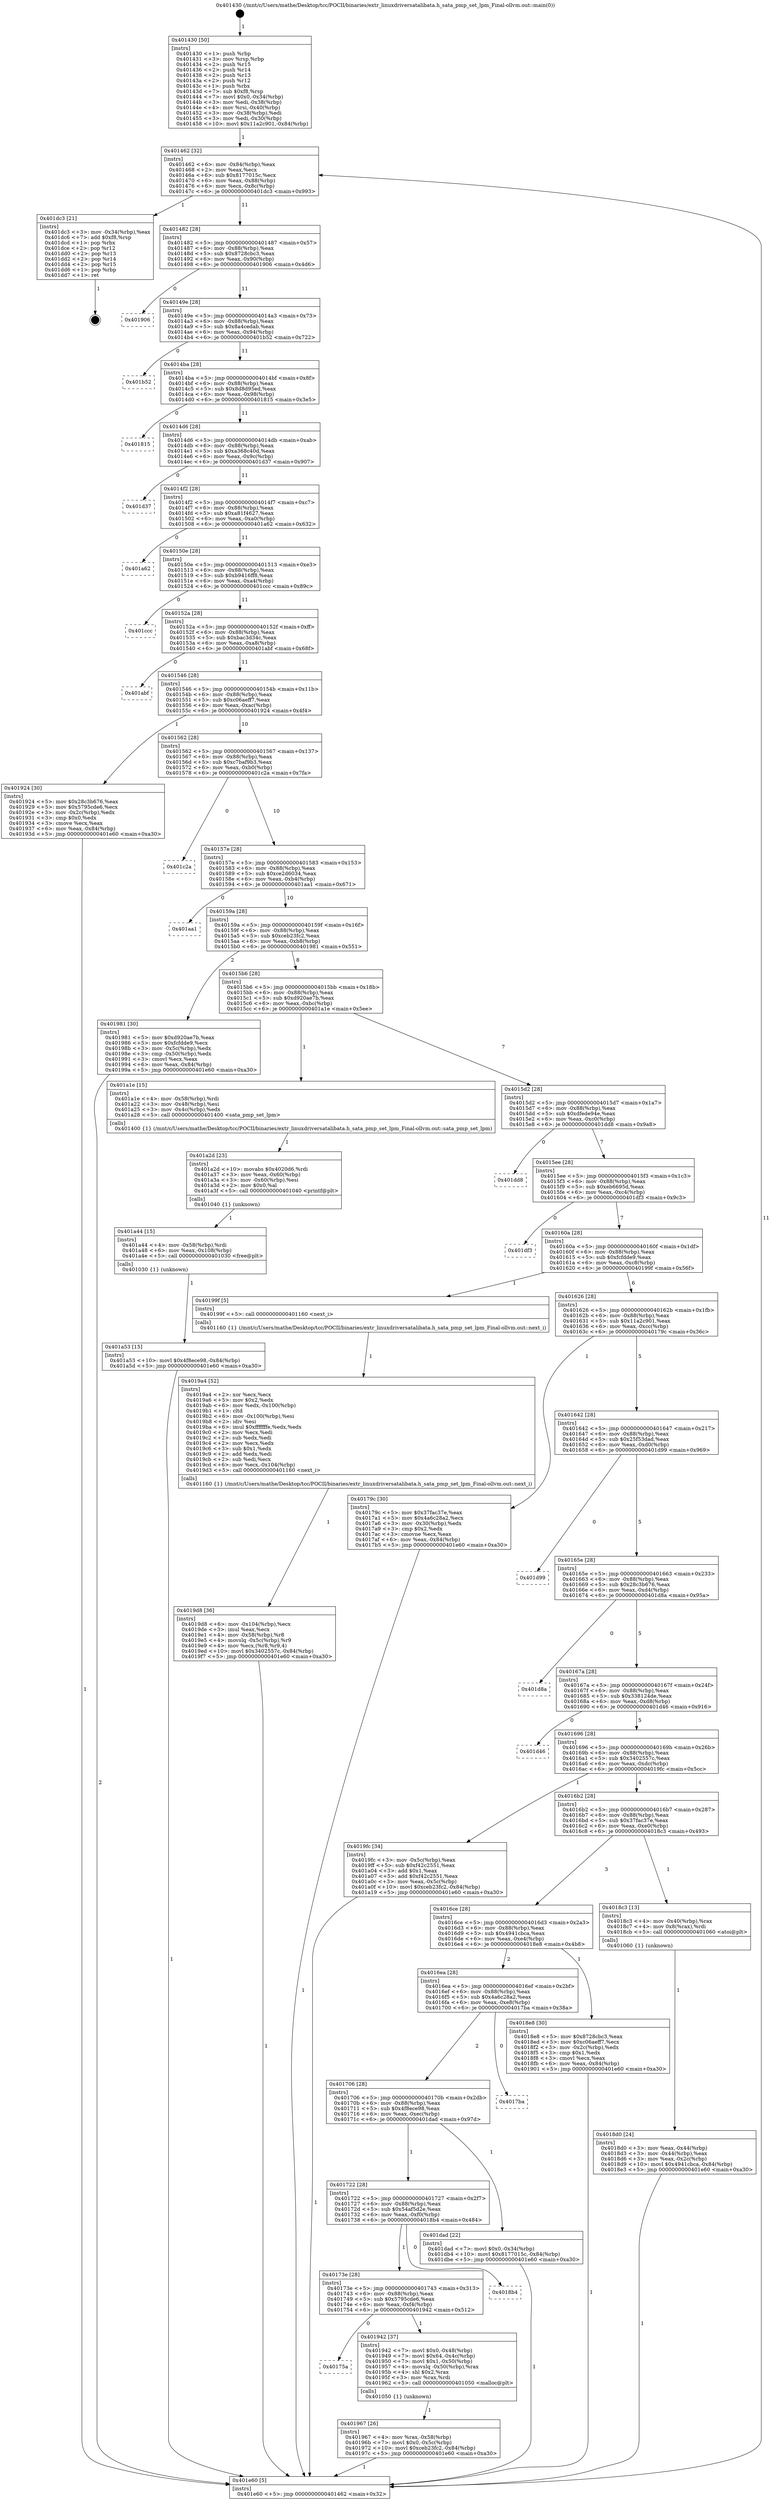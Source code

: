 digraph "0x401430" {
  label = "0x401430 (/mnt/c/Users/mathe/Desktop/tcc/POCII/binaries/extr_linuxdriversatalibata.h_sata_pmp_set_lpm_Final-ollvm.out::main(0))"
  labelloc = "t"
  node[shape=record]

  Entry [label="",width=0.3,height=0.3,shape=circle,fillcolor=black,style=filled]
  "0x401462" [label="{
     0x401462 [32]\l
     | [instrs]\l
     &nbsp;&nbsp;0x401462 \<+6\>: mov -0x84(%rbp),%eax\l
     &nbsp;&nbsp;0x401468 \<+2\>: mov %eax,%ecx\l
     &nbsp;&nbsp;0x40146a \<+6\>: sub $0x8177015c,%ecx\l
     &nbsp;&nbsp;0x401470 \<+6\>: mov %eax,-0x88(%rbp)\l
     &nbsp;&nbsp;0x401476 \<+6\>: mov %ecx,-0x8c(%rbp)\l
     &nbsp;&nbsp;0x40147c \<+6\>: je 0000000000401dc3 \<main+0x993\>\l
  }"]
  "0x401dc3" [label="{
     0x401dc3 [21]\l
     | [instrs]\l
     &nbsp;&nbsp;0x401dc3 \<+3\>: mov -0x34(%rbp),%eax\l
     &nbsp;&nbsp;0x401dc6 \<+7\>: add $0xf8,%rsp\l
     &nbsp;&nbsp;0x401dcd \<+1\>: pop %rbx\l
     &nbsp;&nbsp;0x401dce \<+2\>: pop %r12\l
     &nbsp;&nbsp;0x401dd0 \<+2\>: pop %r13\l
     &nbsp;&nbsp;0x401dd2 \<+2\>: pop %r14\l
     &nbsp;&nbsp;0x401dd4 \<+2\>: pop %r15\l
     &nbsp;&nbsp;0x401dd6 \<+1\>: pop %rbp\l
     &nbsp;&nbsp;0x401dd7 \<+1\>: ret\l
  }"]
  "0x401482" [label="{
     0x401482 [28]\l
     | [instrs]\l
     &nbsp;&nbsp;0x401482 \<+5\>: jmp 0000000000401487 \<main+0x57\>\l
     &nbsp;&nbsp;0x401487 \<+6\>: mov -0x88(%rbp),%eax\l
     &nbsp;&nbsp;0x40148d \<+5\>: sub $0x8728cbc3,%eax\l
     &nbsp;&nbsp;0x401492 \<+6\>: mov %eax,-0x90(%rbp)\l
     &nbsp;&nbsp;0x401498 \<+6\>: je 0000000000401906 \<main+0x4d6\>\l
  }"]
  Exit [label="",width=0.3,height=0.3,shape=circle,fillcolor=black,style=filled,peripheries=2]
  "0x401906" [label="{
     0x401906\l
  }", style=dashed]
  "0x40149e" [label="{
     0x40149e [28]\l
     | [instrs]\l
     &nbsp;&nbsp;0x40149e \<+5\>: jmp 00000000004014a3 \<main+0x73\>\l
     &nbsp;&nbsp;0x4014a3 \<+6\>: mov -0x88(%rbp),%eax\l
     &nbsp;&nbsp;0x4014a9 \<+5\>: sub $0x8a4cedab,%eax\l
     &nbsp;&nbsp;0x4014ae \<+6\>: mov %eax,-0x94(%rbp)\l
     &nbsp;&nbsp;0x4014b4 \<+6\>: je 0000000000401b52 \<main+0x722\>\l
  }"]
  "0x401a53" [label="{
     0x401a53 [15]\l
     | [instrs]\l
     &nbsp;&nbsp;0x401a53 \<+10\>: movl $0x4f8ece98,-0x84(%rbp)\l
     &nbsp;&nbsp;0x401a5d \<+5\>: jmp 0000000000401e60 \<main+0xa30\>\l
  }"]
  "0x401b52" [label="{
     0x401b52\l
  }", style=dashed]
  "0x4014ba" [label="{
     0x4014ba [28]\l
     | [instrs]\l
     &nbsp;&nbsp;0x4014ba \<+5\>: jmp 00000000004014bf \<main+0x8f\>\l
     &nbsp;&nbsp;0x4014bf \<+6\>: mov -0x88(%rbp),%eax\l
     &nbsp;&nbsp;0x4014c5 \<+5\>: sub $0x8d8d95ed,%eax\l
     &nbsp;&nbsp;0x4014ca \<+6\>: mov %eax,-0x98(%rbp)\l
     &nbsp;&nbsp;0x4014d0 \<+6\>: je 0000000000401815 \<main+0x3e5\>\l
  }"]
  "0x401a44" [label="{
     0x401a44 [15]\l
     | [instrs]\l
     &nbsp;&nbsp;0x401a44 \<+4\>: mov -0x58(%rbp),%rdi\l
     &nbsp;&nbsp;0x401a48 \<+6\>: mov %eax,-0x108(%rbp)\l
     &nbsp;&nbsp;0x401a4e \<+5\>: call 0000000000401030 \<free@plt\>\l
     | [calls]\l
     &nbsp;&nbsp;0x401030 \{1\} (unknown)\l
  }"]
  "0x401815" [label="{
     0x401815\l
  }", style=dashed]
  "0x4014d6" [label="{
     0x4014d6 [28]\l
     | [instrs]\l
     &nbsp;&nbsp;0x4014d6 \<+5\>: jmp 00000000004014db \<main+0xab\>\l
     &nbsp;&nbsp;0x4014db \<+6\>: mov -0x88(%rbp),%eax\l
     &nbsp;&nbsp;0x4014e1 \<+5\>: sub $0xa368c40d,%eax\l
     &nbsp;&nbsp;0x4014e6 \<+6\>: mov %eax,-0x9c(%rbp)\l
     &nbsp;&nbsp;0x4014ec \<+6\>: je 0000000000401d37 \<main+0x907\>\l
  }"]
  "0x401a2d" [label="{
     0x401a2d [23]\l
     | [instrs]\l
     &nbsp;&nbsp;0x401a2d \<+10\>: movabs $0x4020d6,%rdi\l
     &nbsp;&nbsp;0x401a37 \<+3\>: mov %eax,-0x60(%rbp)\l
     &nbsp;&nbsp;0x401a3a \<+3\>: mov -0x60(%rbp),%esi\l
     &nbsp;&nbsp;0x401a3d \<+2\>: mov $0x0,%al\l
     &nbsp;&nbsp;0x401a3f \<+5\>: call 0000000000401040 \<printf@plt\>\l
     | [calls]\l
     &nbsp;&nbsp;0x401040 \{1\} (unknown)\l
  }"]
  "0x401d37" [label="{
     0x401d37\l
  }", style=dashed]
  "0x4014f2" [label="{
     0x4014f2 [28]\l
     | [instrs]\l
     &nbsp;&nbsp;0x4014f2 \<+5\>: jmp 00000000004014f7 \<main+0xc7\>\l
     &nbsp;&nbsp;0x4014f7 \<+6\>: mov -0x88(%rbp),%eax\l
     &nbsp;&nbsp;0x4014fd \<+5\>: sub $0xa81f4627,%eax\l
     &nbsp;&nbsp;0x401502 \<+6\>: mov %eax,-0xa0(%rbp)\l
     &nbsp;&nbsp;0x401508 \<+6\>: je 0000000000401a62 \<main+0x632\>\l
  }"]
  "0x4019d8" [label="{
     0x4019d8 [36]\l
     | [instrs]\l
     &nbsp;&nbsp;0x4019d8 \<+6\>: mov -0x104(%rbp),%ecx\l
     &nbsp;&nbsp;0x4019de \<+3\>: imul %eax,%ecx\l
     &nbsp;&nbsp;0x4019e1 \<+4\>: mov -0x58(%rbp),%r8\l
     &nbsp;&nbsp;0x4019e5 \<+4\>: movslq -0x5c(%rbp),%r9\l
     &nbsp;&nbsp;0x4019e9 \<+4\>: mov %ecx,(%r8,%r9,4)\l
     &nbsp;&nbsp;0x4019ed \<+10\>: movl $0x3402557c,-0x84(%rbp)\l
     &nbsp;&nbsp;0x4019f7 \<+5\>: jmp 0000000000401e60 \<main+0xa30\>\l
  }"]
  "0x401a62" [label="{
     0x401a62\l
  }", style=dashed]
  "0x40150e" [label="{
     0x40150e [28]\l
     | [instrs]\l
     &nbsp;&nbsp;0x40150e \<+5\>: jmp 0000000000401513 \<main+0xe3\>\l
     &nbsp;&nbsp;0x401513 \<+6\>: mov -0x88(%rbp),%eax\l
     &nbsp;&nbsp;0x401519 \<+5\>: sub $0xb9416ff8,%eax\l
     &nbsp;&nbsp;0x40151e \<+6\>: mov %eax,-0xa4(%rbp)\l
     &nbsp;&nbsp;0x401524 \<+6\>: je 0000000000401ccc \<main+0x89c\>\l
  }"]
  "0x4019a4" [label="{
     0x4019a4 [52]\l
     | [instrs]\l
     &nbsp;&nbsp;0x4019a4 \<+2\>: xor %ecx,%ecx\l
     &nbsp;&nbsp;0x4019a6 \<+5\>: mov $0x2,%edx\l
     &nbsp;&nbsp;0x4019ab \<+6\>: mov %edx,-0x100(%rbp)\l
     &nbsp;&nbsp;0x4019b1 \<+1\>: cltd\l
     &nbsp;&nbsp;0x4019b2 \<+6\>: mov -0x100(%rbp),%esi\l
     &nbsp;&nbsp;0x4019b8 \<+2\>: idiv %esi\l
     &nbsp;&nbsp;0x4019ba \<+6\>: imul $0xfffffffe,%edx,%edx\l
     &nbsp;&nbsp;0x4019c0 \<+2\>: mov %ecx,%edi\l
     &nbsp;&nbsp;0x4019c2 \<+2\>: sub %edx,%edi\l
     &nbsp;&nbsp;0x4019c4 \<+2\>: mov %ecx,%edx\l
     &nbsp;&nbsp;0x4019c6 \<+3\>: sub $0x1,%edx\l
     &nbsp;&nbsp;0x4019c9 \<+2\>: add %edx,%edi\l
     &nbsp;&nbsp;0x4019cb \<+2\>: sub %edi,%ecx\l
     &nbsp;&nbsp;0x4019cd \<+6\>: mov %ecx,-0x104(%rbp)\l
     &nbsp;&nbsp;0x4019d3 \<+5\>: call 0000000000401160 \<next_i\>\l
     | [calls]\l
     &nbsp;&nbsp;0x401160 \{1\} (/mnt/c/Users/mathe/Desktop/tcc/POCII/binaries/extr_linuxdriversatalibata.h_sata_pmp_set_lpm_Final-ollvm.out::next_i)\l
  }"]
  "0x401ccc" [label="{
     0x401ccc\l
  }", style=dashed]
  "0x40152a" [label="{
     0x40152a [28]\l
     | [instrs]\l
     &nbsp;&nbsp;0x40152a \<+5\>: jmp 000000000040152f \<main+0xff\>\l
     &nbsp;&nbsp;0x40152f \<+6\>: mov -0x88(%rbp),%eax\l
     &nbsp;&nbsp;0x401535 \<+5\>: sub $0xbac3d34c,%eax\l
     &nbsp;&nbsp;0x40153a \<+6\>: mov %eax,-0xa8(%rbp)\l
     &nbsp;&nbsp;0x401540 \<+6\>: je 0000000000401abf \<main+0x68f\>\l
  }"]
  "0x401967" [label="{
     0x401967 [26]\l
     | [instrs]\l
     &nbsp;&nbsp;0x401967 \<+4\>: mov %rax,-0x58(%rbp)\l
     &nbsp;&nbsp;0x40196b \<+7\>: movl $0x0,-0x5c(%rbp)\l
     &nbsp;&nbsp;0x401972 \<+10\>: movl $0xceb23fc2,-0x84(%rbp)\l
     &nbsp;&nbsp;0x40197c \<+5\>: jmp 0000000000401e60 \<main+0xa30\>\l
  }"]
  "0x401abf" [label="{
     0x401abf\l
  }", style=dashed]
  "0x401546" [label="{
     0x401546 [28]\l
     | [instrs]\l
     &nbsp;&nbsp;0x401546 \<+5\>: jmp 000000000040154b \<main+0x11b\>\l
     &nbsp;&nbsp;0x40154b \<+6\>: mov -0x88(%rbp),%eax\l
     &nbsp;&nbsp;0x401551 \<+5\>: sub $0xc06aeff7,%eax\l
     &nbsp;&nbsp;0x401556 \<+6\>: mov %eax,-0xac(%rbp)\l
     &nbsp;&nbsp;0x40155c \<+6\>: je 0000000000401924 \<main+0x4f4\>\l
  }"]
  "0x40175a" [label="{
     0x40175a\l
  }", style=dashed]
  "0x401924" [label="{
     0x401924 [30]\l
     | [instrs]\l
     &nbsp;&nbsp;0x401924 \<+5\>: mov $0x28c3b676,%eax\l
     &nbsp;&nbsp;0x401929 \<+5\>: mov $0x5795cde6,%ecx\l
     &nbsp;&nbsp;0x40192e \<+3\>: mov -0x2c(%rbp),%edx\l
     &nbsp;&nbsp;0x401931 \<+3\>: cmp $0x0,%edx\l
     &nbsp;&nbsp;0x401934 \<+3\>: cmove %ecx,%eax\l
     &nbsp;&nbsp;0x401937 \<+6\>: mov %eax,-0x84(%rbp)\l
     &nbsp;&nbsp;0x40193d \<+5\>: jmp 0000000000401e60 \<main+0xa30\>\l
  }"]
  "0x401562" [label="{
     0x401562 [28]\l
     | [instrs]\l
     &nbsp;&nbsp;0x401562 \<+5\>: jmp 0000000000401567 \<main+0x137\>\l
     &nbsp;&nbsp;0x401567 \<+6\>: mov -0x88(%rbp),%eax\l
     &nbsp;&nbsp;0x40156d \<+5\>: sub $0xc7baf9b3,%eax\l
     &nbsp;&nbsp;0x401572 \<+6\>: mov %eax,-0xb0(%rbp)\l
     &nbsp;&nbsp;0x401578 \<+6\>: je 0000000000401c2a \<main+0x7fa\>\l
  }"]
  "0x401942" [label="{
     0x401942 [37]\l
     | [instrs]\l
     &nbsp;&nbsp;0x401942 \<+7\>: movl $0x0,-0x48(%rbp)\l
     &nbsp;&nbsp;0x401949 \<+7\>: movl $0x64,-0x4c(%rbp)\l
     &nbsp;&nbsp;0x401950 \<+7\>: movl $0x1,-0x50(%rbp)\l
     &nbsp;&nbsp;0x401957 \<+4\>: movslq -0x50(%rbp),%rax\l
     &nbsp;&nbsp;0x40195b \<+4\>: shl $0x2,%rax\l
     &nbsp;&nbsp;0x40195f \<+3\>: mov %rax,%rdi\l
     &nbsp;&nbsp;0x401962 \<+5\>: call 0000000000401050 \<malloc@plt\>\l
     | [calls]\l
     &nbsp;&nbsp;0x401050 \{1\} (unknown)\l
  }"]
  "0x401c2a" [label="{
     0x401c2a\l
  }", style=dashed]
  "0x40157e" [label="{
     0x40157e [28]\l
     | [instrs]\l
     &nbsp;&nbsp;0x40157e \<+5\>: jmp 0000000000401583 \<main+0x153\>\l
     &nbsp;&nbsp;0x401583 \<+6\>: mov -0x88(%rbp),%eax\l
     &nbsp;&nbsp;0x401589 \<+5\>: sub $0xce2d6034,%eax\l
     &nbsp;&nbsp;0x40158e \<+6\>: mov %eax,-0xb4(%rbp)\l
     &nbsp;&nbsp;0x401594 \<+6\>: je 0000000000401aa1 \<main+0x671\>\l
  }"]
  "0x40173e" [label="{
     0x40173e [28]\l
     | [instrs]\l
     &nbsp;&nbsp;0x40173e \<+5\>: jmp 0000000000401743 \<main+0x313\>\l
     &nbsp;&nbsp;0x401743 \<+6\>: mov -0x88(%rbp),%eax\l
     &nbsp;&nbsp;0x401749 \<+5\>: sub $0x5795cde6,%eax\l
     &nbsp;&nbsp;0x40174e \<+6\>: mov %eax,-0xf4(%rbp)\l
     &nbsp;&nbsp;0x401754 \<+6\>: je 0000000000401942 \<main+0x512\>\l
  }"]
  "0x401aa1" [label="{
     0x401aa1\l
  }", style=dashed]
  "0x40159a" [label="{
     0x40159a [28]\l
     | [instrs]\l
     &nbsp;&nbsp;0x40159a \<+5\>: jmp 000000000040159f \<main+0x16f\>\l
     &nbsp;&nbsp;0x40159f \<+6\>: mov -0x88(%rbp),%eax\l
     &nbsp;&nbsp;0x4015a5 \<+5\>: sub $0xceb23fc2,%eax\l
     &nbsp;&nbsp;0x4015aa \<+6\>: mov %eax,-0xb8(%rbp)\l
     &nbsp;&nbsp;0x4015b0 \<+6\>: je 0000000000401981 \<main+0x551\>\l
  }"]
  "0x4018b4" [label="{
     0x4018b4\l
  }", style=dashed]
  "0x401981" [label="{
     0x401981 [30]\l
     | [instrs]\l
     &nbsp;&nbsp;0x401981 \<+5\>: mov $0xd920ae7b,%eax\l
     &nbsp;&nbsp;0x401986 \<+5\>: mov $0xfcfdde9,%ecx\l
     &nbsp;&nbsp;0x40198b \<+3\>: mov -0x5c(%rbp),%edx\l
     &nbsp;&nbsp;0x40198e \<+3\>: cmp -0x50(%rbp),%edx\l
     &nbsp;&nbsp;0x401991 \<+3\>: cmovl %ecx,%eax\l
     &nbsp;&nbsp;0x401994 \<+6\>: mov %eax,-0x84(%rbp)\l
     &nbsp;&nbsp;0x40199a \<+5\>: jmp 0000000000401e60 \<main+0xa30\>\l
  }"]
  "0x4015b6" [label="{
     0x4015b6 [28]\l
     | [instrs]\l
     &nbsp;&nbsp;0x4015b6 \<+5\>: jmp 00000000004015bb \<main+0x18b\>\l
     &nbsp;&nbsp;0x4015bb \<+6\>: mov -0x88(%rbp),%eax\l
     &nbsp;&nbsp;0x4015c1 \<+5\>: sub $0xd920ae7b,%eax\l
     &nbsp;&nbsp;0x4015c6 \<+6\>: mov %eax,-0xbc(%rbp)\l
     &nbsp;&nbsp;0x4015cc \<+6\>: je 0000000000401a1e \<main+0x5ee\>\l
  }"]
  "0x401722" [label="{
     0x401722 [28]\l
     | [instrs]\l
     &nbsp;&nbsp;0x401722 \<+5\>: jmp 0000000000401727 \<main+0x2f7\>\l
     &nbsp;&nbsp;0x401727 \<+6\>: mov -0x88(%rbp),%eax\l
     &nbsp;&nbsp;0x40172d \<+5\>: sub $0x54af5d2e,%eax\l
     &nbsp;&nbsp;0x401732 \<+6\>: mov %eax,-0xf0(%rbp)\l
     &nbsp;&nbsp;0x401738 \<+6\>: je 00000000004018b4 \<main+0x484\>\l
  }"]
  "0x401a1e" [label="{
     0x401a1e [15]\l
     | [instrs]\l
     &nbsp;&nbsp;0x401a1e \<+4\>: mov -0x58(%rbp),%rdi\l
     &nbsp;&nbsp;0x401a22 \<+3\>: mov -0x48(%rbp),%esi\l
     &nbsp;&nbsp;0x401a25 \<+3\>: mov -0x4c(%rbp),%edx\l
     &nbsp;&nbsp;0x401a28 \<+5\>: call 0000000000401400 \<sata_pmp_set_lpm\>\l
     | [calls]\l
     &nbsp;&nbsp;0x401400 \{1\} (/mnt/c/Users/mathe/Desktop/tcc/POCII/binaries/extr_linuxdriversatalibata.h_sata_pmp_set_lpm_Final-ollvm.out::sata_pmp_set_lpm)\l
  }"]
  "0x4015d2" [label="{
     0x4015d2 [28]\l
     | [instrs]\l
     &nbsp;&nbsp;0x4015d2 \<+5\>: jmp 00000000004015d7 \<main+0x1a7\>\l
     &nbsp;&nbsp;0x4015d7 \<+6\>: mov -0x88(%rbp),%eax\l
     &nbsp;&nbsp;0x4015dd \<+5\>: sub $0xdfede94e,%eax\l
     &nbsp;&nbsp;0x4015e2 \<+6\>: mov %eax,-0xc0(%rbp)\l
     &nbsp;&nbsp;0x4015e8 \<+6\>: je 0000000000401dd8 \<main+0x9a8\>\l
  }"]
  "0x401dad" [label="{
     0x401dad [22]\l
     | [instrs]\l
     &nbsp;&nbsp;0x401dad \<+7\>: movl $0x0,-0x34(%rbp)\l
     &nbsp;&nbsp;0x401db4 \<+10\>: movl $0x8177015c,-0x84(%rbp)\l
     &nbsp;&nbsp;0x401dbe \<+5\>: jmp 0000000000401e60 \<main+0xa30\>\l
  }"]
  "0x401dd8" [label="{
     0x401dd8\l
  }", style=dashed]
  "0x4015ee" [label="{
     0x4015ee [28]\l
     | [instrs]\l
     &nbsp;&nbsp;0x4015ee \<+5\>: jmp 00000000004015f3 \<main+0x1c3\>\l
     &nbsp;&nbsp;0x4015f3 \<+6\>: mov -0x88(%rbp),%eax\l
     &nbsp;&nbsp;0x4015f9 \<+5\>: sub $0xeb6695d,%eax\l
     &nbsp;&nbsp;0x4015fe \<+6\>: mov %eax,-0xc4(%rbp)\l
     &nbsp;&nbsp;0x401604 \<+6\>: je 0000000000401df3 \<main+0x9c3\>\l
  }"]
  "0x401706" [label="{
     0x401706 [28]\l
     | [instrs]\l
     &nbsp;&nbsp;0x401706 \<+5\>: jmp 000000000040170b \<main+0x2db\>\l
     &nbsp;&nbsp;0x40170b \<+6\>: mov -0x88(%rbp),%eax\l
     &nbsp;&nbsp;0x401711 \<+5\>: sub $0x4f8ece98,%eax\l
     &nbsp;&nbsp;0x401716 \<+6\>: mov %eax,-0xec(%rbp)\l
     &nbsp;&nbsp;0x40171c \<+6\>: je 0000000000401dad \<main+0x97d\>\l
  }"]
  "0x401df3" [label="{
     0x401df3\l
  }", style=dashed]
  "0x40160a" [label="{
     0x40160a [28]\l
     | [instrs]\l
     &nbsp;&nbsp;0x40160a \<+5\>: jmp 000000000040160f \<main+0x1df\>\l
     &nbsp;&nbsp;0x40160f \<+6\>: mov -0x88(%rbp),%eax\l
     &nbsp;&nbsp;0x401615 \<+5\>: sub $0xfcfdde9,%eax\l
     &nbsp;&nbsp;0x40161a \<+6\>: mov %eax,-0xc8(%rbp)\l
     &nbsp;&nbsp;0x401620 \<+6\>: je 000000000040199f \<main+0x56f\>\l
  }"]
  "0x4017ba" [label="{
     0x4017ba\l
  }", style=dashed]
  "0x40199f" [label="{
     0x40199f [5]\l
     | [instrs]\l
     &nbsp;&nbsp;0x40199f \<+5\>: call 0000000000401160 \<next_i\>\l
     | [calls]\l
     &nbsp;&nbsp;0x401160 \{1\} (/mnt/c/Users/mathe/Desktop/tcc/POCII/binaries/extr_linuxdriversatalibata.h_sata_pmp_set_lpm_Final-ollvm.out::next_i)\l
  }"]
  "0x401626" [label="{
     0x401626 [28]\l
     | [instrs]\l
     &nbsp;&nbsp;0x401626 \<+5\>: jmp 000000000040162b \<main+0x1fb\>\l
     &nbsp;&nbsp;0x40162b \<+6\>: mov -0x88(%rbp),%eax\l
     &nbsp;&nbsp;0x401631 \<+5\>: sub $0x11a2c901,%eax\l
     &nbsp;&nbsp;0x401636 \<+6\>: mov %eax,-0xcc(%rbp)\l
     &nbsp;&nbsp;0x40163c \<+6\>: je 000000000040179c \<main+0x36c\>\l
  }"]
  "0x4016ea" [label="{
     0x4016ea [28]\l
     | [instrs]\l
     &nbsp;&nbsp;0x4016ea \<+5\>: jmp 00000000004016ef \<main+0x2bf\>\l
     &nbsp;&nbsp;0x4016ef \<+6\>: mov -0x88(%rbp),%eax\l
     &nbsp;&nbsp;0x4016f5 \<+5\>: sub $0x4a6c28a2,%eax\l
     &nbsp;&nbsp;0x4016fa \<+6\>: mov %eax,-0xe8(%rbp)\l
     &nbsp;&nbsp;0x401700 \<+6\>: je 00000000004017ba \<main+0x38a\>\l
  }"]
  "0x40179c" [label="{
     0x40179c [30]\l
     | [instrs]\l
     &nbsp;&nbsp;0x40179c \<+5\>: mov $0x37fac37e,%eax\l
     &nbsp;&nbsp;0x4017a1 \<+5\>: mov $0x4a6c28a2,%ecx\l
     &nbsp;&nbsp;0x4017a6 \<+3\>: mov -0x30(%rbp),%edx\l
     &nbsp;&nbsp;0x4017a9 \<+3\>: cmp $0x2,%edx\l
     &nbsp;&nbsp;0x4017ac \<+3\>: cmovne %ecx,%eax\l
     &nbsp;&nbsp;0x4017af \<+6\>: mov %eax,-0x84(%rbp)\l
     &nbsp;&nbsp;0x4017b5 \<+5\>: jmp 0000000000401e60 \<main+0xa30\>\l
  }"]
  "0x401642" [label="{
     0x401642 [28]\l
     | [instrs]\l
     &nbsp;&nbsp;0x401642 \<+5\>: jmp 0000000000401647 \<main+0x217\>\l
     &nbsp;&nbsp;0x401647 \<+6\>: mov -0x88(%rbp),%eax\l
     &nbsp;&nbsp;0x40164d \<+5\>: sub $0x25f53dad,%eax\l
     &nbsp;&nbsp;0x401652 \<+6\>: mov %eax,-0xd0(%rbp)\l
     &nbsp;&nbsp;0x401658 \<+6\>: je 0000000000401d99 \<main+0x969\>\l
  }"]
  "0x401e60" [label="{
     0x401e60 [5]\l
     | [instrs]\l
     &nbsp;&nbsp;0x401e60 \<+5\>: jmp 0000000000401462 \<main+0x32\>\l
  }"]
  "0x401430" [label="{
     0x401430 [50]\l
     | [instrs]\l
     &nbsp;&nbsp;0x401430 \<+1\>: push %rbp\l
     &nbsp;&nbsp;0x401431 \<+3\>: mov %rsp,%rbp\l
     &nbsp;&nbsp;0x401434 \<+2\>: push %r15\l
     &nbsp;&nbsp;0x401436 \<+2\>: push %r14\l
     &nbsp;&nbsp;0x401438 \<+2\>: push %r13\l
     &nbsp;&nbsp;0x40143a \<+2\>: push %r12\l
     &nbsp;&nbsp;0x40143c \<+1\>: push %rbx\l
     &nbsp;&nbsp;0x40143d \<+7\>: sub $0xf8,%rsp\l
     &nbsp;&nbsp;0x401444 \<+7\>: movl $0x0,-0x34(%rbp)\l
     &nbsp;&nbsp;0x40144b \<+3\>: mov %edi,-0x38(%rbp)\l
     &nbsp;&nbsp;0x40144e \<+4\>: mov %rsi,-0x40(%rbp)\l
     &nbsp;&nbsp;0x401452 \<+3\>: mov -0x38(%rbp),%edi\l
     &nbsp;&nbsp;0x401455 \<+3\>: mov %edi,-0x30(%rbp)\l
     &nbsp;&nbsp;0x401458 \<+10\>: movl $0x11a2c901,-0x84(%rbp)\l
  }"]
  "0x4018e8" [label="{
     0x4018e8 [30]\l
     | [instrs]\l
     &nbsp;&nbsp;0x4018e8 \<+5\>: mov $0x8728cbc3,%eax\l
     &nbsp;&nbsp;0x4018ed \<+5\>: mov $0xc06aeff7,%ecx\l
     &nbsp;&nbsp;0x4018f2 \<+3\>: mov -0x2c(%rbp),%edx\l
     &nbsp;&nbsp;0x4018f5 \<+3\>: cmp $0x1,%edx\l
     &nbsp;&nbsp;0x4018f8 \<+3\>: cmovl %ecx,%eax\l
     &nbsp;&nbsp;0x4018fb \<+6\>: mov %eax,-0x84(%rbp)\l
     &nbsp;&nbsp;0x401901 \<+5\>: jmp 0000000000401e60 \<main+0xa30\>\l
  }"]
  "0x401d99" [label="{
     0x401d99\l
  }", style=dashed]
  "0x40165e" [label="{
     0x40165e [28]\l
     | [instrs]\l
     &nbsp;&nbsp;0x40165e \<+5\>: jmp 0000000000401663 \<main+0x233\>\l
     &nbsp;&nbsp;0x401663 \<+6\>: mov -0x88(%rbp),%eax\l
     &nbsp;&nbsp;0x401669 \<+5\>: sub $0x28c3b676,%eax\l
     &nbsp;&nbsp;0x40166e \<+6\>: mov %eax,-0xd4(%rbp)\l
     &nbsp;&nbsp;0x401674 \<+6\>: je 0000000000401d8a \<main+0x95a\>\l
  }"]
  "0x4018d0" [label="{
     0x4018d0 [24]\l
     | [instrs]\l
     &nbsp;&nbsp;0x4018d0 \<+3\>: mov %eax,-0x44(%rbp)\l
     &nbsp;&nbsp;0x4018d3 \<+3\>: mov -0x44(%rbp),%eax\l
     &nbsp;&nbsp;0x4018d6 \<+3\>: mov %eax,-0x2c(%rbp)\l
     &nbsp;&nbsp;0x4018d9 \<+10\>: movl $0x4941cbca,-0x84(%rbp)\l
     &nbsp;&nbsp;0x4018e3 \<+5\>: jmp 0000000000401e60 \<main+0xa30\>\l
  }"]
  "0x401d8a" [label="{
     0x401d8a\l
  }", style=dashed]
  "0x40167a" [label="{
     0x40167a [28]\l
     | [instrs]\l
     &nbsp;&nbsp;0x40167a \<+5\>: jmp 000000000040167f \<main+0x24f\>\l
     &nbsp;&nbsp;0x40167f \<+6\>: mov -0x88(%rbp),%eax\l
     &nbsp;&nbsp;0x401685 \<+5\>: sub $0x338124de,%eax\l
     &nbsp;&nbsp;0x40168a \<+6\>: mov %eax,-0xd8(%rbp)\l
     &nbsp;&nbsp;0x401690 \<+6\>: je 0000000000401d46 \<main+0x916\>\l
  }"]
  "0x4016ce" [label="{
     0x4016ce [28]\l
     | [instrs]\l
     &nbsp;&nbsp;0x4016ce \<+5\>: jmp 00000000004016d3 \<main+0x2a3\>\l
     &nbsp;&nbsp;0x4016d3 \<+6\>: mov -0x88(%rbp),%eax\l
     &nbsp;&nbsp;0x4016d9 \<+5\>: sub $0x4941cbca,%eax\l
     &nbsp;&nbsp;0x4016de \<+6\>: mov %eax,-0xe4(%rbp)\l
     &nbsp;&nbsp;0x4016e4 \<+6\>: je 00000000004018e8 \<main+0x4b8\>\l
  }"]
  "0x401d46" [label="{
     0x401d46\l
  }", style=dashed]
  "0x401696" [label="{
     0x401696 [28]\l
     | [instrs]\l
     &nbsp;&nbsp;0x401696 \<+5\>: jmp 000000000040169b \<main+0x26b\>\l
     &nbsp;&nbsp;0x40169b \<+6\>: mov -0x88(%rbp),%eax\l
     &nbsp;&nbsp;0x4016a1 \<+5\>: sub $0x3402557c,%eax\l
     &nbsp;&nbsp;0x4016a6 \<+6\>: mov %eax,-0xdc(%rbp)\l
     &nbsp;&nbsp;0x4016ac \<+6\>: je 00000000004019fc \<main+0x5cc\>\l
  }"]
  "0x4018c3" [label="{
     0x4018c3 [13]\l
     | [instrs]\l
     &nbsp;&nbsp;0x4018c3 \<+4\>: mov -0x40(%rbp),%rax\l
     &nbsp;&nbsp;0x4018c7 \<+4\>: mov 0x8(%rax),%rdi\l
     &nbsp;&nbsp;0x4018cb \<+5\>: call 0000000000401060 \<atoi@plt\>\l
     | [calls]\l
     &nbsp;&nbsp;0x401060 \{1\} (unknown)\l
  }"]
  "0x4019fc" [label="{
     0x4019fc [34]\l
     | [instrs]\l
     &nbsp;&nbsp;0x4019fc \<+3\>: mov -0x5c(%rbp),%eax\l
     &nbsp;&nbsp;0x4019ff \<+5\>: sub $0xf42c2551,%eax\l
     &nbsp;&nbsp;0x401a04 \<+3\>: add $0x1,%eax\l
     &nbsp;&nbsp;0x401a07 \<+5\>: add $0xf42c2551,%eax\l
     &nbsp;&nbsp;0x401a0c \<+3\>: mov %eax,-0x5c(%rbp)\l
     &nbsp;&nbsp;0x401a0f \<+10\>: movl $0xceb23fc2,-0x84(%rbp)\l
     &nbsp;&nbsp;0x401a19 \<+5\>: jmp 0000000000401e60 \<main+0xa30\>\l
  }"]
  "0x4016b2" [label="{
     0x4016b2 [28]\l
     | [instrs]\l
     &nbsp;&nbsp;0x4016b2 \<+5\>: jmp 00000000004016b7 \<main+0x287\>\l
     &nbsp;&nbsp;0x4016b7 \<+6\>: mov -0x88(%rbp),%eax\l
     &nbsp;&nbsp;0x4016bd \<+5\>: sub $0x37fac37e,%eax\l
     &nbsp;&nbsp;0x4016c2 \<+6\>: mov %eax,-0xe0(%rbp)\l
     &nbsp;&nbsp;0x4016c8 \<+6\>: je 00000000004018c3 \<main+0x493\>\l
  }"]
  Entry -> "0x401430" [label=" 1"]
  "0x401462" -> "0x401dc3" [label=" 1"]
  "0x401462" -> "0x401482" [label=" 11"]
  "0x401dc3" -> Exit [label=" 1"]
  "0x401482" -> "0x401906" [label=" 0"]
  "0x401482" -> "0x40149e" [label=" 11"]
  "0x401dad" -> "0x401e60" [label=" 1"]
  "0x40149e" -> "0x401b52" [label=" 0"]
  "0x40149e" -> "0x4014ba" [label=" 11"]
  "0x401a53" -> "0x401e60" [label=" 1"]
  "0x4014ba" -> "0x401815" [label=" 0"]
  "0x4014ba" -> "0x4014d6" [label=" 11"]
  "0x401a44" -> "0x401a53" [label=" 1"]
  "0x4014d6" -> "0x401d37" [label=" 0"]
  "0x4014d6" -> "0x4014f2" [label=" 11"]
  "0x401a2d" -> "0x401a44" [label=" 1"]
  "0x4014f2" -> "0x401a62" [label=" 0"]
  "0x4014f2" -> "0x40150e" [label=" 11"]
  "0x401a1e" -> "0x401a2d" [label=" 1"]
  "0x40150e" -> "0x401ccc" [label=" 0"]
  "0x40150e" -> "0x40152a" [label=" 11"]
  "0x4019fc" -> "0x401e60" [label=" 1"]
  "0x40152a" -> "0x401abf" [label=" 0"]
  "0x40152a" -> "0x401546" [label=" 11"]
  "0x4019d8" -> "0x401e60" [label=" 1"]
  "0x401546" -> "0x401924" [label=" 1"]
  "0x401546" -> "0x401562" [label=" 10"]
  "0x4019a4" -> "0x4019d8" [label=" 1"]
  "0x401562" -> "0x401c2a" [label=" 0"]
  "0x401562" -> "0x40157e" [label=" 10"]
  "0x40199f" -> "0x4019a4" [label=" 1"]
  "0x40157e" -> "0x401aa1" [label=" 0"]
  "0x40157e" -> "0x40159a" [label=" 10"]
  "0x401967" -> "0x401e60" [label=" 1"]
  "0x40159a" -> "0x401981" [label=" 2"]
  "0x40159a" -> "0x4015b6" [label=" 8"]
  "0x401942" -> "0x401967" [label=" 1"]
  "0x4015b6" -> "0x401a1e" [label=" 1"]
  "0x4015b6" -> "0x4015d2" [label=" 7"]
  "0x40173e" -> "0x401942" [label=" 1"]
  "0x4015d2" -> "0x401dd8" [label=" 0"]
  "0x4015d2" -> "0x4015ee" [label=" 7"]
  "0x401981" -> "0x401e60" [label=" 2"]
  "0x4015ee" -> "0x401df3" [label=" 0"]
  "0x4015ee" -> "0x40160a" [label=" 7"]
  "0x401722" -> "0x4018b4" [label=" 0"]
  "0x40160a" -> "0x40199f" [label=" 1"]
  "0x40160a" -> "0x401626" [label=" 6"]
  "0x40173e" -> "0x40175a" [label=" 0"]
  "0x401626" -> "0x40179c" [label=" 1"]
  "0x401626" -> "0x401642" [label=" 5"]
  "0x40179c" -> "0x401e60" [label=" 1"]
  "0x401430" -> "0x401462" [label=" 1"]
  "0x401e60" -> "0x401462" [label=" 11"]
  "0x401706" -> "0x401dad" [label=" 1"]
  "0x401642" -> "0x401d99" [label=" 0"]
  "0x401642" -> "0x40165e" [label=" 5"]
  "0x401722" -> "0x40173e" [label=" 1"]
  "0x40165e" -> "0x401d8a" [label=" 0"]
  "0x40165e" -> "0x40167a" [label=" 5"]
  "0x4016ea" -> "0x4017ba" [label=" 0"]
  "0x40167a" -> "0x401d46" [label=" 0"]
  "0x40167a" -> "0x401696" [label=" 5"]
  "0x401706" -> "0x401722" [label=" 1"]
  "0x401696" -> "0x4019fc" [label=" 1"]
  "0x401696" -> "0x4016b2" [label=" 4"]
  "0x401924" -> "0x401e60" [label=" 1"]
  "0x4016b2" -> "0x4018c3" [label=" 1"]
  "0x4016b2" -> "0x4016ce" [label=" 3"]
  "0x4018c3" -> "0x4018d0" [label=" 1"]
  "0x4018d0" -> "0x401e60" [label=" 1"]
  "0x4016ea" -> "0x401706" [label=" 2"]
  "0x4016ce" -> "0x4018e8" [label=" 1"]
  "0x4016ce" -> "0x4016ea" [label=" 2"]
  "0x4018e8" -> "0x401e60" [label=" 1"]
}
